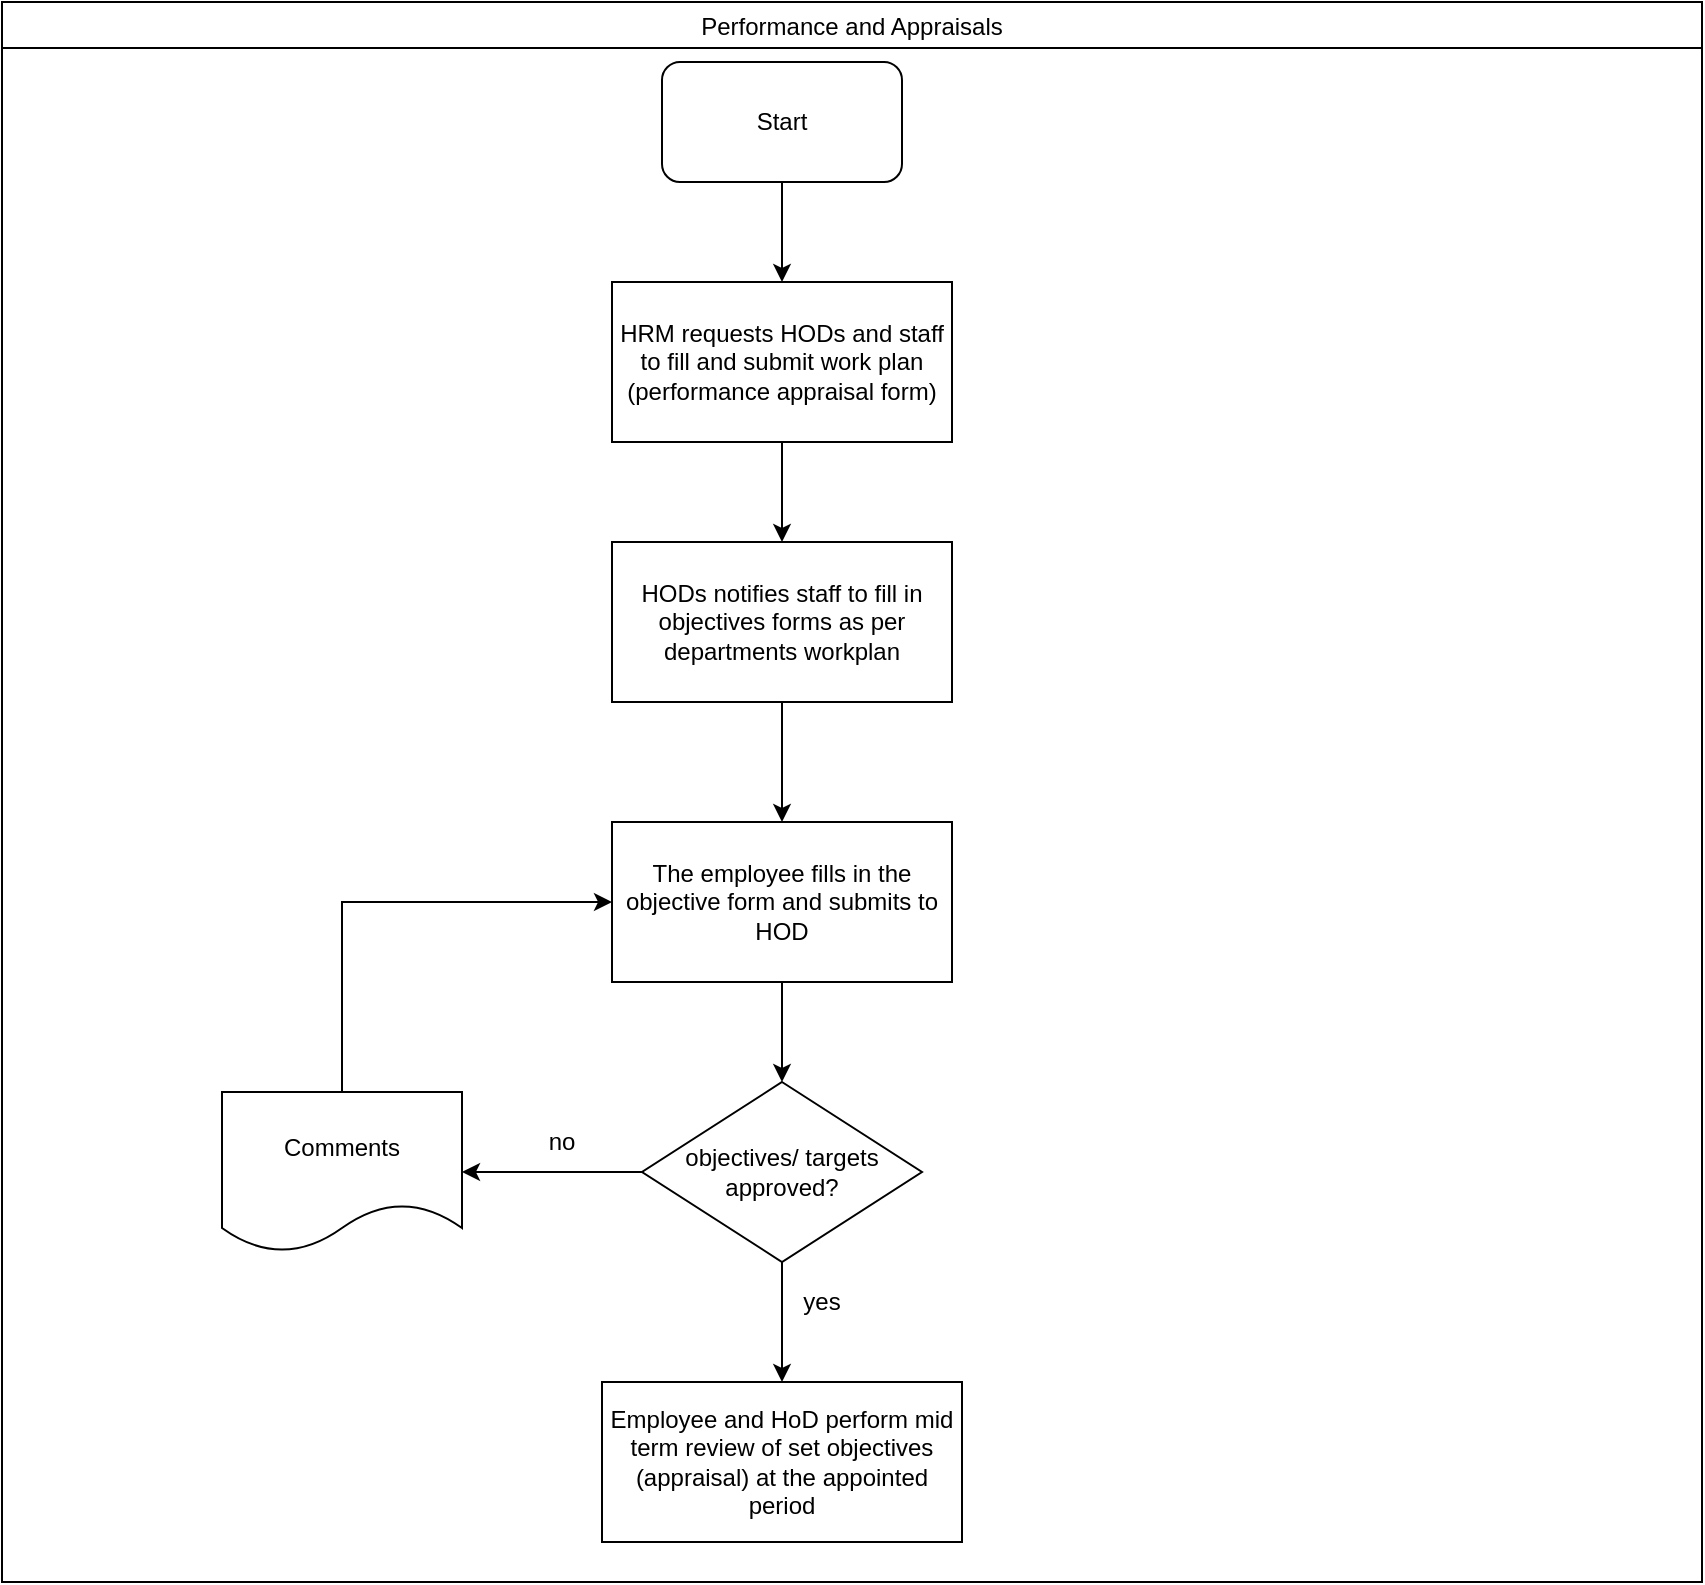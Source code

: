 <mxfile version="14.9.3" type="github">
  <diagram id="Ca4OcfbWpyK8q4Cd8vkL" name="Page-1">
    <mxGraphModel dx="1038" dy="508" grid="1" gridSize="10" guides="1" tooltips="1" connect="1" arrows="1" fold="1" page="1" pageScale="1" pageWidth="1169" pageHeight="827" math="0" shadow="0">
      <root>
        <mxCell id="0" />
        <mxCell id="1" parent="0" />
        <mxCell id="dlbC73xiNSkO4pf16p15-1" value="Performance and Appraisals" style="swimlane;fontStyle=0" vertex="1" parent="1">
          <mxGeometry x="140" y="20" width="850" height="790" as="geometry" />
        </mxCell>
        <mxCell id="dlbC73xiNSkO4pf16p15-2" value="Start" style="rounded=1;whiteSpace=wrap;html=1;" vertex="1" parent="dlbC73xiNSkO4pf16p15-1">
          <mxGeometry x="330" y="30" width="120" height="60" as="geometry" />
        </mxCell>
        <mxCell id="dlbC73xiNSkO4pf16p15-7" value="" style="edgeStyle=orthogonalEdgeStyle;rounded=0;orthogonalLoop=1;jettySize=auto;html=1;" edge="1" parent="dlbC73xiNSkO4pf16p15-1" source="dlbC73xiNSkO4pf16p15-5" target="dlbC73xiNSkO4pf16p15-6">
          <mxGeometry relative="1" as="geometry" />
        </mxCell>
        <mxCell id="dlbC73xiNSkO4pf16p15-5" value="&lt;span lang=&quot;EN-GB&quot;&gt;HRM requests HODs and staff to fill and submit work plan (performance appraisal form)&lt;/span&gt;" style="rounded=0;whiteSpace=wrap;html=1;" vertex="1" parent="dlbC73xiNSkO4pf16p15-1">
          <mxGeometry x="305" y="140" width="170" height="80" as="geometry" />
        </mxCell>
        <mxCell id="dlbC73xiNSkO4pf16p15-4" value="" style="edgeStyle=orthogonalEdgeStyle;rounded=0;orthogonalLoop=1;jettySize=auto;html=1;" edge="1" parent="dlbC73xiNSkO4pf16p15-1" source="dlbC73xiNSkO4pf16p15-2" target="dlbC73xiNSkO4pf16p15-5">
          <mxGeometry relative="1" as="geometry">
            <mxPoint x="390" y="190" as="targetPoint" />
          </mxGeometry>
        </mxCell>
        <mxCell id="dlbC73xiNSkO4pf16p15-9" value="" style="edgeStyle=orthogonalEdgeStyle;rounded=0;orthogonalLoop=1;jettySize=auto;html=1;" edge="1" parent="dlbC73xiNSkO4pf16p15-1" source="dlbC73xiNSkO4pf16p15-6" target="dlbC73xiNSkO4pf16p15-8">
          <mxGeometry relative="1" as="geometry" />
        </mxCell>
        <mxCell id="dlbC73xiNSkO4pf16p15-6" value="&lt;span lang=&quot;EN-GB&quot;&gt;&lt;span lang=&quot;EN-GB&quot;&gt;HODs notifies staff to fill in objectives forms as per departments workplan&lt;br&gt;&lt;/span&gt;&lt;/span&gt;" style="rounded=0;whiteSpace=wrap;html=1;" vertex="1" parent="dlbC73xiNSkO4pf16p15-1">
          <mxGeometry x="305" y="270" width="170" height="80" as="geometry" />
        </mxCell>
        <mxCell id="dlbC73xiNSkO4pf16p15-8" value="&lt;span lang=&quot;EN-GB&quot;&gt;The employee fills in the objective form and submits to HOD &lt;/span&gt;" style="rounded=0;whiteSpace=wrap;html=1;" vertex="1" parent="dlbC73xiNSkO4pf16p15-1">
          <mxGeometry x="305" y="410" width="170" height="80" as="geometry" />
        </mxCell>
        <mxCell id="dlbC73xiNSkO4pf16p15-14" value="" style="edgeStyle=orthogonalEdgeStyle;rounded=0;orthogonalLoop=1;jettySize=auto;html=1;" edge="1" parent="dlbC73xiNSkO4pf16p15-1" source="dlbC73xiNSkO4pf16p15-12" target="dlbC73xiNSkO4pf16p15-13">
          <mxGeometry relative="1" as="geometry" />
        </mxCell>
        <mxCell id="dlbC73xiNSkO4pf16p15-16" value="" style="edgeStyle=orthogonalEdgeStyle;rounded=0;orthogonalLoop=1;jettySize=auto;html=1;" edge="1" parent="dlbC73xiNSkO4pf16p15-1" source="dlbC73xiNSkO4pf16p15-12" target="dlbC73xiNSkO4pf16p15-15">
          <mxGeometry relative="1" as="geometry" />
        </mxCell>
        <mxCell id="dlbC73xiNSkO4pf16p15-12" value="objectives/ targets approved?" style="rhombus;whiteSpace=wrap;html=1;" vertex="1" parent="dlbC73xiNSkO4pf16p15-1">
          <mxGeometry x="320" y="540" width="140" height="90" as="geometry" />
        </mxCell>
        <mxCell id="dlbC73xiNSkO4pf16p15-11" value="" style="edgeStyle=orthogonalEdgeStyle;rounded=0;orthogonalLoop=1;jettySize=auto;html=1;" edge="1" parent="dlbC73xiNSkO4pf16p15-1" source="dlbC73xiNSkO4pf16p15-8" target="dlbC73xiNSkO4pf16p15-12">
          <mxGeometry relative="1" as="geometry">
            <mxPoint x="390" y="550" as="targetPoint" />
          </mxGeometry>
        </mxCell>
        <mxCell id="dlbC73xiNSkO4pf16p15-13" value="&lt;span lang=&quot;EN-GB&quot;&gt;Employee and HoD perform mid term review of set objectives (appraisal) at the appointed period&lt;br&gt;&lt;/span&gt;" style="whiteSpace=wrap;html=1;" vertex="1" parent="dlbC73xiNSkO4pf16p15-1">
          <mxGeometry x="300" y="690" width="180" height="80" as="geometry" />
        </mxCell>
        <mxCell id="dlbC73xiNSkO4pf16p15-18" value="" style="edgeStyle=orthogonalEdgeStyle;rounded=0;orthogonalLoop=1;jettySize=auto;html=1;entryX=0;entryY=0.5;entryDx=0;entryDy=0;" edge="1" parent="dlbC73xiNSkO4pf16p15-1" source="dlbC73xiNSkO4pf16p15-15" target="dlbC73xiNSkO4pf16p15-8">
          <mxGeometry relative="1" as="geometry">
            <mxPoint x="170" y="455" as="targetPoint" />
            <Array as="points">
              <mxPoint x="170" y="450" />
            </Array>
          </mxGeometry>
        </mxCell>
        <mxCell id="dlbC73xiNSkO4pf16p15-15" value="Comments" style="shape=document;whiteSpace=wrap;html=1;boundedLbl=1;" vertex="1" parent="dlbC73xiNSkO4pf16p15-1">
          <mxGeometry x="110" y="545" width="120" height="80" as="geometry" />
        </mxCell>
        <mxCell id="dlbC73xiNSkO4pf16p15-19" value="yes" style="text;html=1;strokeColor=none;fillColor=none;align=center;verticalAlign=middle;whiteSpace=wrap;rounded=0;" vertex="1" parent="1">
          <mxGeometry x="530" y="660" width="40" height="20" as="geometry" />
        </mxCell>
        <mxCell id="dlbC73xiNSkO4pf16p15-20" value="no" style="text;html=1;strokeColor=none;fillColor=none;align=center;verticalAlign=middle;whiteSpace=wrap;rounded=0;" vertex="1" parent="1">
          <mxGeometry x="400" y="580" width="40" height="20" as="geometry" />
        </mxCell>
      </root>
    </mxGraphModel>
  </diagram>
</mxfile>
